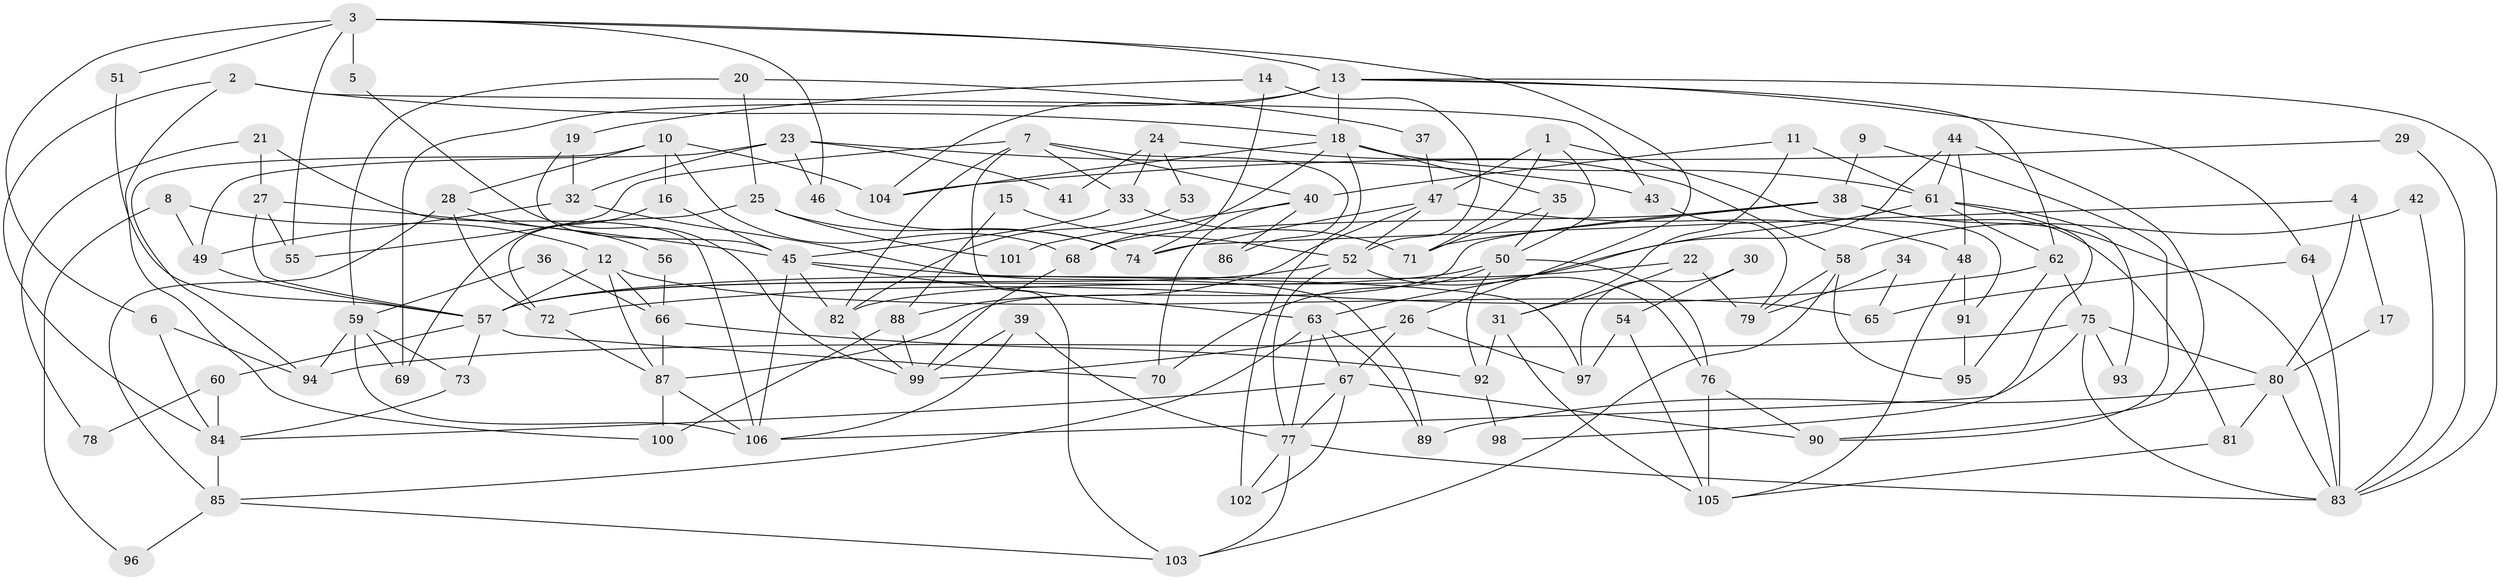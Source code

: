 // coarse degree distribution, {8: 0.05660377358490566, 4: 0.11320754716981132, 3: 0.24528301886792453, 5: 0.24528301886792453, 6: 0.07547169811320754, 2: 0.03773584905660377, 7: 0.1320754716981132, 10: 0.05660377358490566, 13: 0.018867924528301886, 12: 0.018867924528301886}
// Generated by graph-tools (version 1.1) at 2025/37/03/04/25 23:37:04]
// undirected, 106 vertices, 212 edges
graph export_dot {
  node [color=gray90,style=filled];
  1;
  2;
  3;
  4;
  5;
  6;
  7;
  8;
  9;
  10;
  11;
  12;
  13;
  14;
  15;
  16;
  17;
  18;
  19;
  20;
  21;
  22;
  23;
  24;
  25;
  26;
  27;
  28;
  29;
  30;
  31;
  32;
  33;
  34;
  35;
  36;
  37;
  38;
  39;
  40;
  41;
  42;
  43;
  44;
  45;
  46;
  47;
  48;
  49;
  50;
  51;
  52;
  53;
  54;
  55;
  56;
  57;
  58;
  59;
  60;
  61;
  62;
  63;
  64;
  65;
  66;
  67;
  68;
  69;
  70;
  71;
  72;
  73;
  74;
  75;
  76;
  77;
  78;
  79;
  80;
  81;
  82;
  83;
  84;
  85;
  86;
  87;
  88;
  89;
  90;
  91;
  92;
  93;
  94;
  95;
  96;
  97;
  98;
  99;
  100;
  101;
  102;
  103;
  104;
  105;
  106;
  1 -- 50;
  1 -- 71;
  1 -- 47;
  1 -- 91;
  2 -- 84;
  2 -- 18;
  2 -- 43;
  2 -- 100;
  3 -- 26;
  3 -- 13;
  3 -- 5;
  3 -- 6;
  3 -- 46;
  3 -- 51;
  3 -- 55;
  4 -- 74;
  4 -- 80;
  4 -- 17;
  5 -- 99;
  6 -- 84;
  6 -- 94;
  7 -- 82;
  7 -- 55;
  7 -- 33;
  7 -- 40;
  7 -- 86;
  7 -- 103;
  8 -- 49;
  8 -- 12;
  8 -- 96;
  9 -- 90;
  9 -- 38;
  10 -- 28;
  10 -- 68;
  10 -- 16;
  10 -- 94;
  10 -- 104;
  11 -- 40;
  11 -- 61;
  11 -- 31;
  12 -- 57;
  12 -- 87;
  12 -- 65;
  12 -- 66;
  13 -- 69;
  13 -- 18;
  13 -- 62;
  13 -- 64;
  13 -- 83;
  13 -- 104;
  14 -- 74;
  14 -- 52;
  14 -- 19;
  15 -- 52;
  15 -- 88;
  16 -- 45;
  16 -- 69;
  17 -- 80;
  18 -- 104;
  18 -- 61;
  18 -- 35;
  18 -- 68;
  18 -- 102;
  19 -- 45;
  19 -- 32;
  20 -- 25;
  20 -- 59;
  20 -- 37;
  21 -- 27;
  21 -- 106;
  21 -- 78;
  22 -- 57;
  22 -- 31;
  22 -- 79;
  23 -- 43;
  23 -- 32;
  23 -- 41;
  23 -- 46;
  23 -- 49;
  24 -- 33;
  24 -- 58;
  24 -- 41;
  24 -- 53;
  25 -- 72;
  25 -- 74;
  25 -- 101;
  26 -- 67;
  26 -- 99;
  26 -- 97;
  27 -- 57;
  27 -- 45;
  27 -- 55;
  28 -- 85;
  28 -- 72;
  28 -- 56;
  29 -- 104;
  29 -- 83;
  30 -- 97;
  30 -- 54;
  31 -- 105;
  31 -- 92;
  32 -- 89;
  32 -- 49;
  33 -- 45;
  33 -- 71;
  34 -- 65;
  34 -- 79;
  35 -- 71;
  35 -- 50;
  36 -- 59;
  36 -- 66;
  37 -- 47;
  38 -- 87;
  38 -- 68;
  38 -- 71;
  38 -- 81;
  38 -- 83;
  39 -- 77;
  39 -- 106;
  39 -- 99;
  40 -- 70;
  40 -- 86;
  40 -- 101;
  42 -- 83;
  42 -- 58;
  43 -- 79;
  44 -- 90;
  44 -- 63;
  44 -- 48;
  44 -- 61;
  45 -- 63;
  45 -- 82;
  45 -- 97;
  45 -- 106;
  46 -- 74;
  47 -- 52;
  47 -- 48;
  47 -- 74;
  47 -- 88;
  48 -- 91;
  48 -- 105;
  49 -- 57;
  50 -- 57;
  50 -- 70;
  50 -- 76;
  50 -- 92;
  51 -- 57;
  52 -- 77;
  52 -- 76;
  52 -- 57;
  53 -- 82;
  54 -- 105;
  54 -- 97;
  56 -- 66;
  57 -- 60;
  57 -- 70;
  57 -- 73;
  58 -- 103;
  58 -- 95;
  58 -- 79;
  59 -- 94;
  59 -- 106;
  59 -- 69;
  59 -- 73;
  60 -- 84;
  60 -- 78;
  61 -- 62;
  61 -- 82;
  61 -- 93;
  61 -- 98;
  62 -- 75;
  62 -- 72;
  62 -- 95;
  63 -- 67;
  63 -- 77;
  63 -- 85;
  63 -- 89;
  64 -- 83;
  64 -- 65;
  66 -- 92;
  66 -- 87;
  67 -- 102;
  67 -- 84;
  67 -- 77;
  67 -- 90;
  68 -- 99;
  72 -- 87;
  73 -- 84;
  75 -- 94;
  75 -- 83;
  75 -- 80;
  75 -- 93;
  75 -- 106;
  76 -- 105;
  76 -- 90;
  77 -- 83;
  77 -- 102;
  77 -- 103;
  80 -- 83;
  80 -- 81;
  80 -- 89;
  81 -- 105;
  82 -- 99;
  84 -- 85;
  85 -- 103;
  85 -- 96;
  87 -- 106;
  87 -- 100;
  88 -- 100;
  88 -- 99;
  91 -- 95;
  92 -- 98;
}
